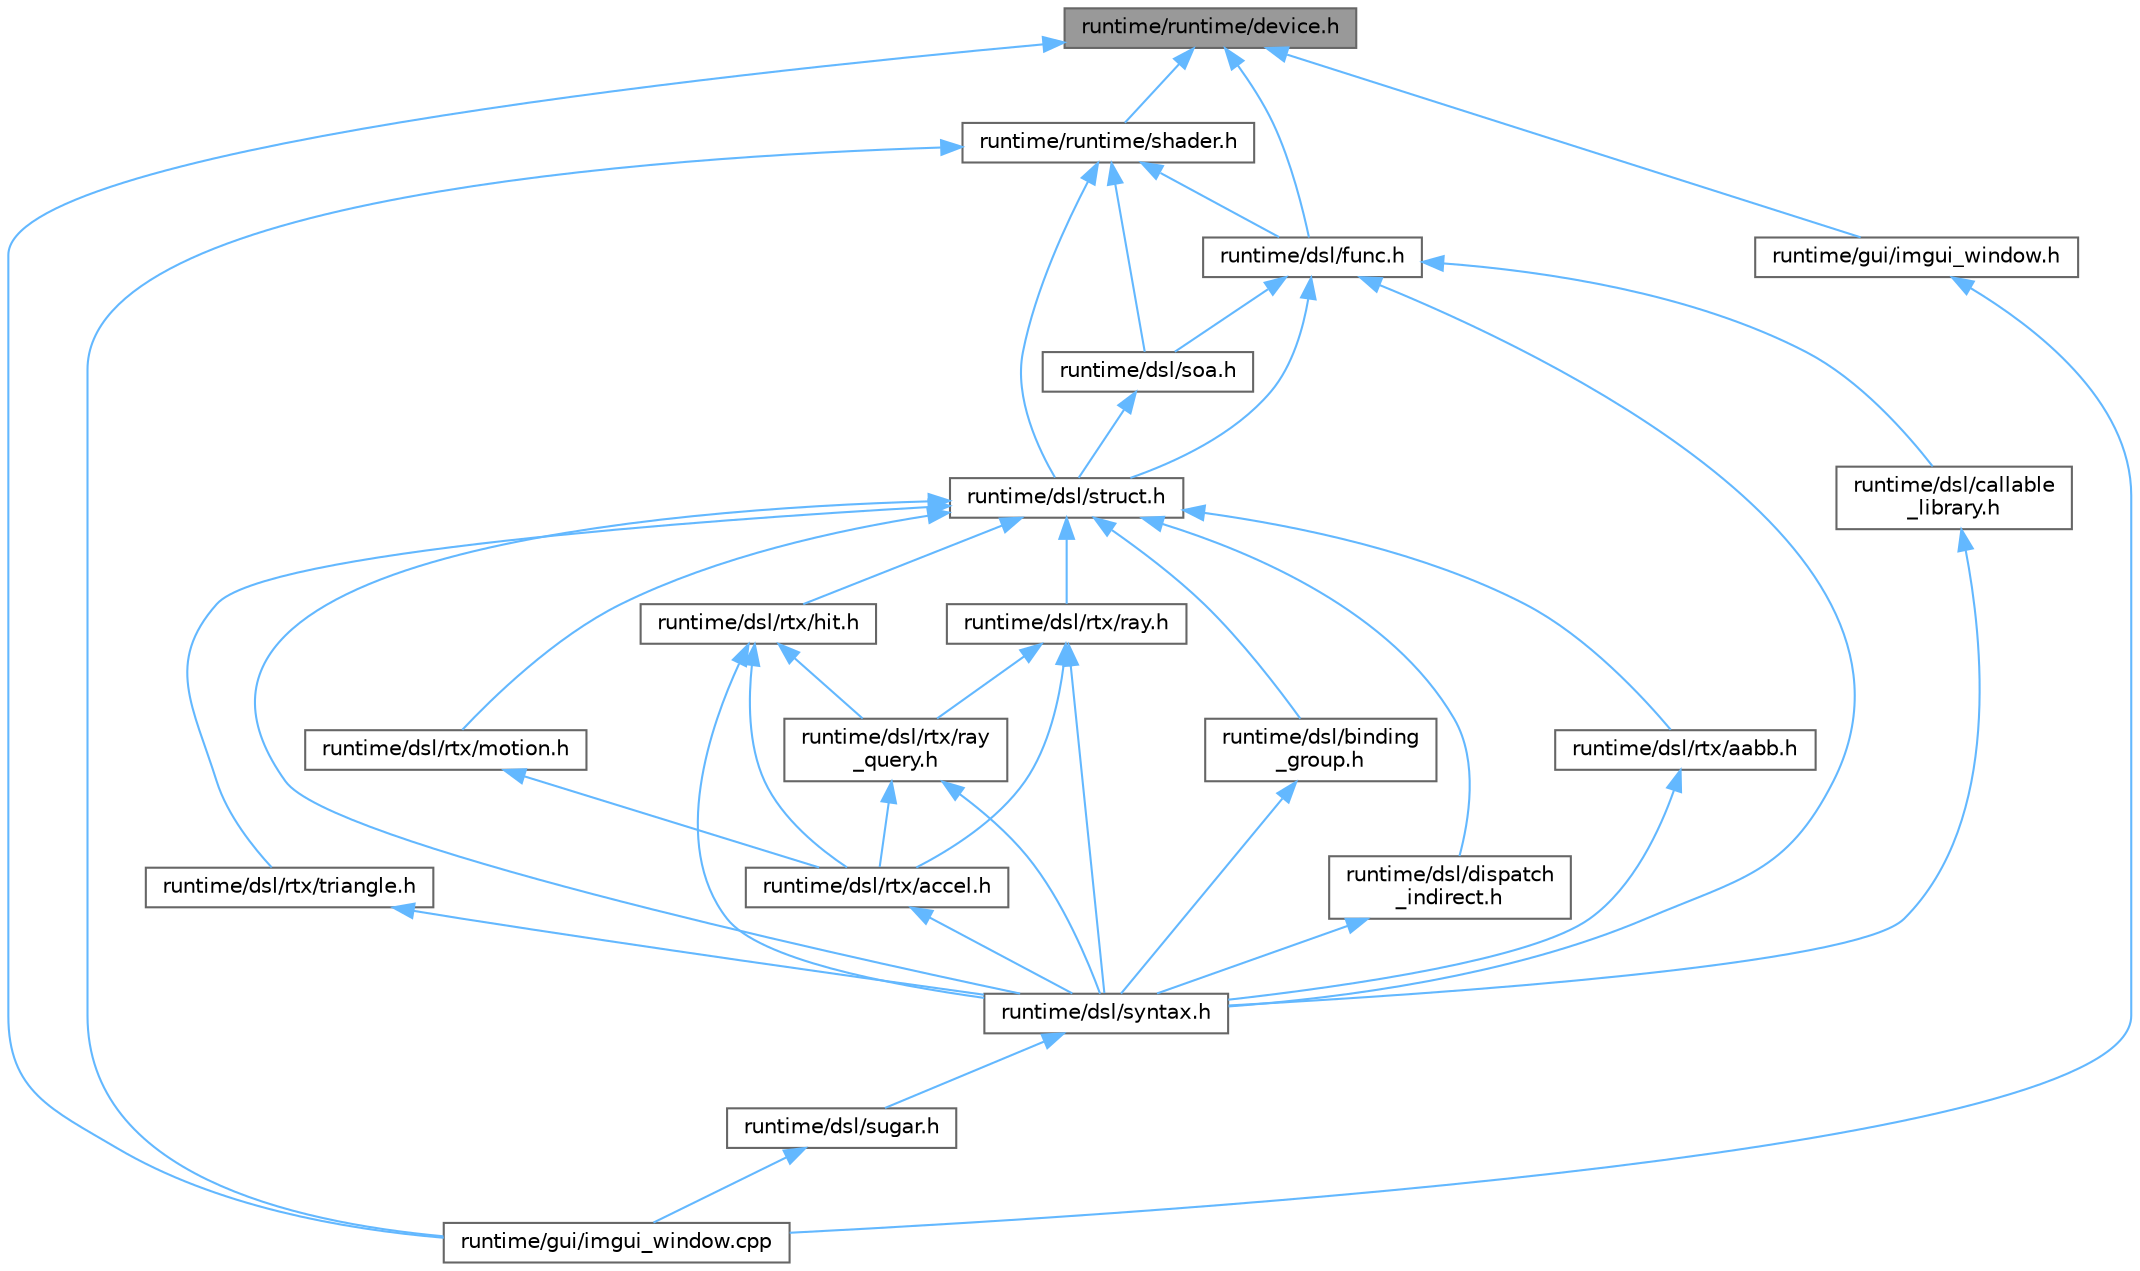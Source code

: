 digraph "runtime/runtime/device.h"
{
 // LATEX_PDF_SIZE
  bgcolor="transparent";
  edge [fontname=Helvetica,fontsize=10,labelfontname=Helvetica,labelfontsize=10];
  node [fontname=Helvetica,fontsize=10,shape=box,height=0.2,width=0.4];
  Node1 [id="Node000001",label="runtime/runtime/device.h",height=0.2,width=0.4,color="gray40", fillcolor="grey60", style="filled", fontcolor="black",tooltip=" "];
  Node1 -> Node2 [id="edge40_Node000001_Node000002",dir="back",color="steelblue1",style="solid",tooltip=" "];
  Node2 [id="Node000002",label="runtime/dsl/func.h",height=0.2,width=0.4,color="grey40", fillcolor="white", style="filled",URL="$func_8h.html",tooltip=" "];
  Node2 -> Node3 [id="edge41_Node000002_Node000003",dir="back",color="steelblue1",style="solid",tooltip=" "];
  Node3 [id="Node000003",label="runtime/dsl/callable\l_library.h",height=0.2,width=0.4,color="grey40", fillcolor="white", style="filled",URL="$dsl_2callable__library_8h.html",tooltip=" "];
  Node3 -> Node4 [id="edge42_Node000003_Node000004",dir="back",color="steelblue1",style="solid",tooltip=" "];
  Node4 [id="Node000004",label="runtime/dsl/syntax.h",height=0.2,width=0.4,color="grey40", fillcolor="white", style="filled",URL="$syntax_8h.html",tooltip=" "];
  Node4 -> Node5 [id="edge43_Node000004_Node000005",dir="back",color="steelblue1",style="solid",tooltip=" "];
  Node5 [id="Node000005",label="runtime/dsl/sugar.h",height=0.2,width=0.4,color="grey40", fillcolor="white", style="filled",URL="$sugar_8h.html",tooltip=" "];
  Node5 -> Node6 [id="edge44_Node000005_Node000006",dir="back",color="steelblue1",style="solid",tooltip=" "];
  Node6 [id="Node000006",label="runtime/gui/imgui_window.cpp",height=0.2,width=0.4,color="grey40", fillcolor="white", style="filled",URL="$imgui__window_8cpp.html",tooltip=" "];
  Node2 -> Node7 [id="edge45_Node000002_Node000007",dir="back",color="steelblue1",style="solid",tooltip=" "];
  Node7 [id="Node000007",label="runtime/dsl/soa.h",height=0.2,width=0.4,color="grey40", fillcolor="white", style="filled",URL="$soa_8h.html",tooltip=" "];
  Node7 -> Node8 [id="edge46_Node000007_Node000008",dir="back",color="steelblue1",style="solid",tooltip=" "];
  Node8 [id="Node000008",label="runtime/dsl/struct.h",height=0.2,width=0.4,color="grey40", fillcolor="white", style="filled",URL="$struct_8h.html",tooltip=" "];
  Node8 -> Node9 [id="edge47_Node000008_Node000009",dir="back",color="steelblue1",style="solid",tooltip=" "];
  Node9 [id="Node000009",label="runtime/dsl/binding\l_group.h",height=0.2,width=0.4,color="grey40", fillcolor="white", style="filled",URL="$binding__group_8h.html",tooltip=" "];
  Node9 -> Node4 [id="edge48_Node000009_Node000004",dir="back",color="steelblue1",style="solid",tooltip=" "];
  Node8 -> Node10 [id="edge49_Node000008_Node000010",dir="back",color="steelblue1",style="solid",tooltip=" "];
  Node10 [id="Node000010",label="runtime/dsl/dispatch\l_indirect.h",height=0.2,width=0.4,color="grey40", fillcolor="white", style="filled",URL="$dispatch__indirect_8h.html",tooltip=" "];
  Node10 -> Node4 [id="edge50_Node000010_Node000004",dir="back",color="steelblue1",style="solid",tooltip=" "];
  Node8 -> Node11 [id="edge51_Node000008_Node000011",dir="back",color="steelblue1",style="solid",tooltip=" "];
  Node11 [id="Node000011",label="runtime/dsl/rtx/aabb.h",height=0.2,width=0.4,color="grey40", fillcolor="white", style="filled",URL="$dsl_2rtx_2aabb_8h.html",tooltip=" "];
  Node11 -> Node4 [id="edge52_Node000011_Node000004",dir="back",color="steelblue1",style="solid",tooltip=" "];
  Node8 -> Node12 [id="edge53_Node000008_Node000012",dir="back",color="steelblue1",style="solid",tooltip=" "];
  Node12 [id="Node000012",label="runtime/dsl/rtx/hit.h",height=0.2,width=0.4,color="grey40", fillcolor="white", style="filled",URL="$dsl_2rtx_2hit_8h.html",tooltip=" "];
  Node12 -> Node13 [id="edge54_Node000012_Node000013",dir="back",color="steelblue1",style="solid",tooltip=" "];
  Node13 [id="Node000013",label="runtime/dsl/rtx/accel.h",height=0.2,width=0.4,color="grey40", fillcolor="white", style="filled",URL="$dsl_2rtx_2accel_8h.html",tooltip=" "];
  Node13 -> Node4 [id="edge55_Node000013_Node000004",dir="back",color="steelblue1",style="solid",tooltip=" "];
  Node12 -> Node14 [id="edge56_Node000012_Node000014",dir="back",color="steelblue1",style="solid",tooltip=" "];
  Node14 [id="Node000014",label="runtime/dsl/rtx/ray\l_query.h",height=0.2,width=0.4,color="grey40", fillcolor="white", style="filled",URL="$ray__query_8h.html",tooltip=" "];
  Node14 -> Node13 [id="edge57_Node000014_Node000013",dir="back",color="steelblue1",style="solid",tooltip=" "];
  Node14 -> Node4 [id="edge58_Node000014_Node000004",dir="back",color="steelblue1",style="solid",tooltip=" "];
  Node12 -> Node4 [id="edge59_Node000012_Node000004",dir="back",color="steelblue1",style="solid",tooltip=" "];
  Node8 -> Node15 [id="edge60_Node000008_Node000015",dir="back",color="steelblue1",style="solid",tooltip=" "];
  Node15 [id="Node000015",label="runtime/dsl/rtx/motion.h",height=0.2,width=0.4,color="grey40", fillcolor="white", style="filled",URL="$motion_8h.html",tooltip=" "];
  Node15 -> Node13 [id="edge61_Node000015_Node000013",dir="back",color="steelblue1",style="solid",tooltip=" "];
  Node8 -> Node16 [id="edge62_Node000008_Node000016",dir="back",color="steelblue1",style="solid",tooltip=" "];
  Node16 [id="Node000016",label="runtime/dsl/rtx/ray.h",height=0.2,width=0.4,color="grey40", fillcolor="white", style="filled",URL="$dsl_2rtx_2ray_8h.html",tooltip=" "];
  Node16 -> Node13 [id="edge63_Node000016_Node000013",dir="back",color="steelblue1",style="solid",tooltip=" "];
  Node16 -> Node14 [id="edge64_Node000016_Node000014",dir="back",color="steelblue1",style="solid",tooltip=" "];
  Node16 -> Node4 [id="edge65_Node000016_Node000004",dir="back",color="steelblue1",style="solid",tooltip=" "];
  Node8 -> Node17 [id="edge66_Node000008_Node000017",dir="back",color="steelblue1",style="solid",tooltip=" "];
  Node17 [id="Node000017",label="runtime/dsl/rtx/triangle.h",height=0.2,width=0.4,color="grey40", fillcolor="white", style="filled",URL="$dsl_2rtx_2triangle_8h.html",tooltip=" "];
  Node17 -> Node4 [id="edge67_Node000017_Node000004",dir="back",color="steelblue1",style="solid",tooltip=" "];
  Node8 -> Node4 [id="edge68_Node000008_Node000004",dir="back",color="steelblue1",style="solid",tooltip=" "];
  Node2 -> Node8 [id="edge69_Node000002_Node000008",dir="back",color="steelblue1",style="solid",tooltip=" "];
  Node2 -> Node4 [id="edge70_Node000002_Node000004",dir="back",color="steelblue1",style="solid",tooltip=" "];
  Node1 -> Node6 [id="edge71_Node000001_Node000006",dir="back",color="steelblue1",style="solid",tooltip=" "];
  Node1 -> Node18 [id="edge72_Node000001_Node000018",dir="back",color="steelblue1",style="solid",tooltip=" "];
  Node18 [id="Node000018",label="runtime/gui/imgui_window.h",height=0.2,width=0.4,color="grey40", fillcolor="white", style="filled",URL="$imgui__window_8h.html",tooltip=" "];
  Node18 -> Node6 [id="edge73_Node000018_Node000006",dir="back",color="steelblue1",style="solid",tooltip=" "];
  Node1 -> Node19 [id="edge74_Node000001_Node000019",dir="back",color="steelblue1",style="solid",tooltip=" "];
  Node19 [id="Node000019",label="runtime/runtime/shader.h",height=0.2,width=0.4,color="grey40", fillcolor="white", style="filled",URL="$shader_8h.html",tooltip=" "];
  Node19 -> Node2 [id="edge75_Node000019_Node000002",dir="back",color="steelblue1",style="solid",tooltip=" "];
  Node19 -> Node7 [id="edge76_Node000019_Node000007",dir="back",color="steelblue1",style="solid",tooltip=" "];
  Node19 -> Node8 [id="edge77_Node000019_Node000008",dir="back",color="steelblue1",style="solid",tooltip=" "];
  Node19 -> Node6 [id="edge78_Node000019_Node000006",dir="back",color="steelblue1",style="solid",tooltip=" "];
}
